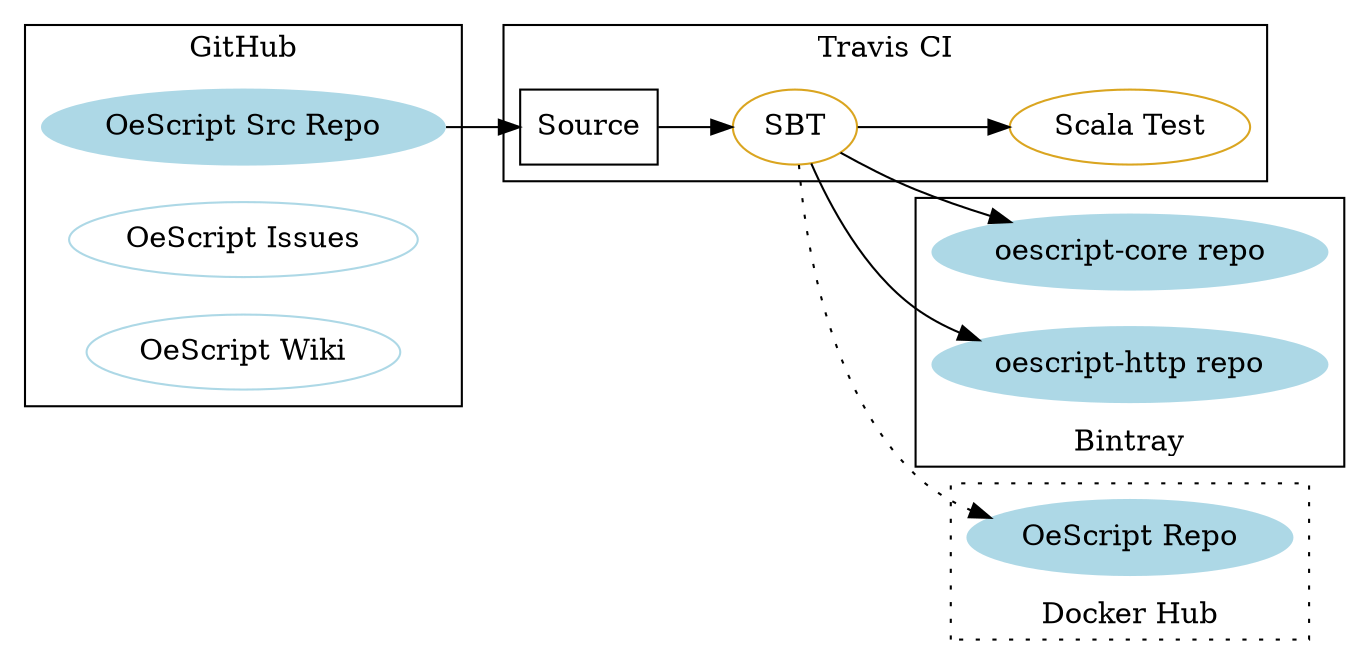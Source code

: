 /*
* @command = neato
*
*/
digraph G {
  labelloc="t"
  //label = "OeScript Project"
  //size="8.0,10.5"
  //size="2.7,3"
  //size="7"
  center=true
  //ratio=compress
  //nodesep=0.2;
  compound=true;
  rankdir = LR
  subgraph cluster0 {
    labelloc="t"
    label = "Travis CI"
    sbt[label="SBT", shape="oval", color="goldenrod"];
    scalaTest[label="Scala Test", shape="oval", color="goldenrod"];
    source[label="Source", shape="box"];
  }
  subgraph cluster1 {
    labelloc="b"
    label = "Bintray"
    repoCore[label="oescript-core repo", shape="oval", color="lightblue", style="filled"];
    repoHttp[label="oescript-http repo", shape="oval", color="lightblue", style="filled"];
  }
  subgraph cluster2 {
    labelloc="t"
    label = "GitHub"
    srcRepo[label="OeScript Src Repo", shape="oval", color="lightblue", style="filled"];
    issues[label="OeScript Issues", shape="oval", color="lightblue", style=""];
    wiki[label="OeScript Wiki", shape="oval", color="lightblue", style=""];
  }
  subgraph cluster3 {
    labelloc="b"
    label = "Docker Hub"
    style = "dotted"
    dockerRepo[label="OeScript Repo", shape="oval", color="lightblue", style="filled"];
  }
  srcRepo -> source
  source -> sbt
  sbt -> repoCore
  sbt -> repoHttp
  sbt -> scalaTest
  sbt -> dockerRepo[style="dotted"]
}

